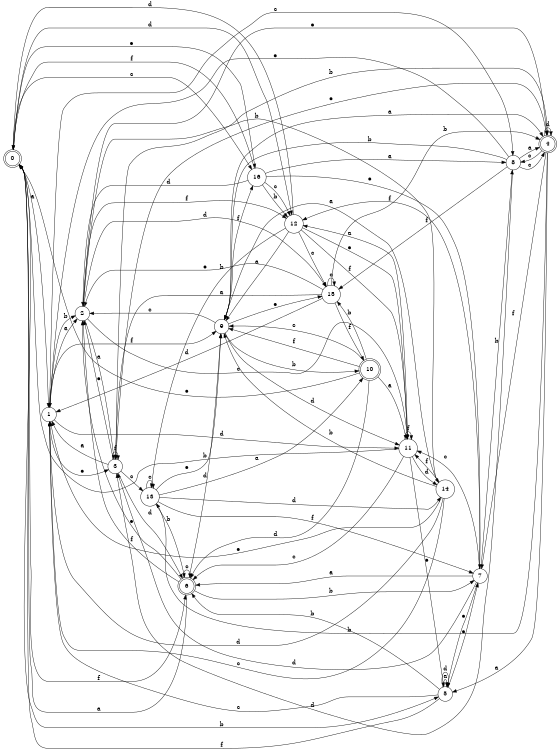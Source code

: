 digraph n14_4 {
__start0 [label="" shape="none"];

rankdir=LR;
size="8,5";

s0 [style="rounded,filled", color="black", fillcolor="white" shape="doublecircle", label="0"];
s1 [style="filled", color="black", fillcolor="white" shape="circle", label="1"];
s2 [style="filled", color="black", fillcolor="white" shape="circle", label="2"];
s3 [style="filled", color="black", fillcolor="white" shape="circle", label="3"];
s4 [style="rounded,filled", color="black", fillcolor="white" shape="doublecircle", label="4"];
s5 [style="filled", color="black", fillcolor="white" shape="circle", label="5"];
s6 [style="rounded,filled", color="black", fillcolor="white" shape="doublecircle", label="6"];
s7 [style="filled", color="black", fillcolor="white" shape="circle", label="7"];
s8 [style="filled", color="black", fillcolor="white" shape="circle", label="8"];
s9 [style="filled", color="black", fillcolor="white" shape="circle", label="9"];
s10 [style="rounded,filled", color="black", fillcolor="white" shape="doublecircle", label="10"];
s11 [style="filled", color="black", fillcolor="white" shape="circle", label="11"];
s12 [style="filled", color="black", fillcolor="white" shape="circle", label="12"];
s13 [style="filled", color="black", fillcolor="white" shape="circle", label="13"];
s14 [style="filled", color="black", fillcolor="white" shape="circle", label="14"];
s15 [style="filled", color="black", fillcolor="white" shape="circle", label="15"];
s16 [style="filled", color="black", fillcolor="white" shape="circle", label="16"];
s0 -> s1 [label="a"];
s0 -> s5 [label="b"];
s0 -> s16 [label="c"];
s0 -> s12 [label="d"];
s0 -> s16 [label="e"];
s0 -> s6 [label="f"];
s1 -> s2 [label="a"];
s1 -> s2 [label="b"];
s1 -> s8 [label="c"];
s1 -> s11 [label="d"];
s1 -> s3 [label="e"];
s1 -> s9 [label="f"];
s2 -> s3 [label="a"];
s2 -> s14 [label="b"];
s2 -> s11 [label="c"];
s2 -> s15 [label="d"];
s2 -> s4 [label="e"];
s2 -> s12 [label="f"];
s3 -> s1 [label="a"];
s3 -> s4 [label="b"];
s3 -> s13 [label="c"];
s3 -> s6 [label="d"];
s3 -> s2 [label="e"];
s3 -> s3 [label="f"];
s4 -> s5 [label="a"];
s4 -> s13 [label="b"];
s4 -> s8 [label="c"];
s4 -> s4 [label="d"];
s4 -> s3 [label="e"];
s4 -> s7 [label="f"];
s5 -> s5 [label="a"];
s5 -> s6 [label="b"];
s5 -> s1 [label="c"];
s5 -> s5 [label="d"];
s5 -> s7 [label="e"];
s5 -> s0 [label="f"];
s6 -> s0 [label="a"];
s6 -> s7 [label="b"];
s6 -> s6 [label="c"];
s6 -> s9 [label="d"];
s6 -> s2 [label="e"];
s6 -> s2 [label="f"];
s7 -> s6 [label="a"];
s7 -> s8 [label="b"];
s7 -> s11 [label="c"];
s7 -> s3 [label="d"];
s7 -> s5 [label="e"];
s7 -> s12 [label="f"];
s8 -> s4 [label="a"];
s8 -> s9 [label="b"];
s8 -> s4 [label="c"];
s8 -> s3 [label="d"];
s8 -> s1 [label="e"];
s8 -> s15 [label="f"];
s9 -> s4 [label="a"];
s9 -> s10 [label="b"];
s9 -> s2 [label="c"];
s9 -> s11 [label="d"];
s9 -> s15 [label="e"];
s9 -> s16 [label="f"];
s10 -> s11 [label="a"];
s10 -> s15 [label="b"];
s10 -> s9 [label="c"];
s10 -> s6 [label="d"];
s10 -> s0 [label="e"];
s10 -> s9 [label="f"];
s11 -> s12 [label="a"];
s11 -> s0 [label="b"];
s11 -> s6 [label="c"];
s11 -> s14 [label="d"];
s11 -> s5 [label="e"];
s11 -> s11 [label="f"];
s12 -> s9 [label="a"];
s12 -> s13 [label="b"];
s12 -> s15 [label="c"];
s12 -> s0 [label="d"];
s12 -> s11 [label="e"];
s12 -> s11 [label="f"];
s13 -> s10 [label="a"];
s13 -> s6 [label="b"];
s13 -> s13 [label="c"];
s13 -> s14 [label="d"];
s13 -> s9 [label="e"];
s13 -> s7 [label="f"];
s14 -> s9 [label="a"];
s14 -> s9 [label="b"];
s14 -> s1 [label="c"];
s14 -> s1 [label="d"];
s14 -> s1 [label="e"];
s14 -> s11 [label="f"];
s15 -> s3 [label="a"];
s15 -> s4 [label="b"];
s15 -> s15 [label="c"];
s15 -> s1 [label="d"];
s15 -> s2 [label="e"];
s15 -> s10 [label="f"];
s16 -> s8 [label="a"];
s16 -> s12 [label="b"];
s16 -> s12 [label="c"];
s16 -> s2 [label="d"];
s16 -> s7 [label="e"];
s16 -> s0 [label="f"];

}